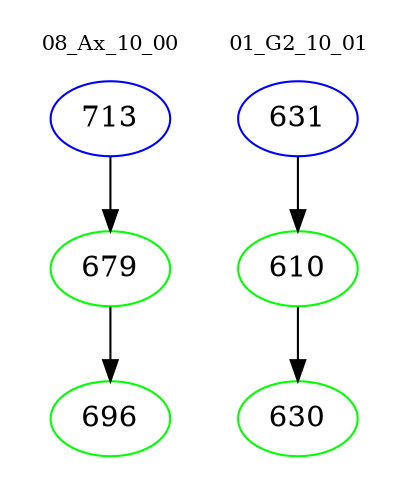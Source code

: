 digraph{
subgraph cluster_0 {
color = white
label = "08_Ax_10_00";
fontsize=10;
T0_713 [label="713", color="blue"]
T0_713 -> T0_679 [color="black"]
T0_679 [label="679", color="green"]
T0_679 -> T0_696 [color="black"]
T0_696 [label="696", color="green"]
}
subgraph cluster_1 {
color = white
label = "01_G2_10_01";
fontsize=10;
T1_631 [label="631", color="blue"]
T1_631 -> T1_610 [color="black"]
T1_610 [label="610", color="green"]
T1_610 -> T1_630 [color="black"]
T1_630 [label="630", color="green"]
}
}
